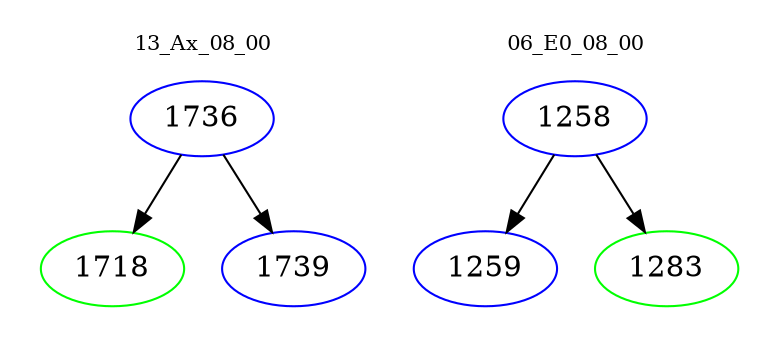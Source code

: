 digraph{
subgraph cluster_0 {
color = white
label = "13_Ax_08_00";
fontsize=10;
T0_1736 [label="1736", color="blue"]
T0_1736 -> T0_1718 [color="black"]
T0_1718 [label="1718", color="green"]
T0_1736 -> T0_1739 [color="black"]
T0_1739 [label="1739", color="blue"]
}
subgraph cluster_1 {
color = white
label = "06_E0_08_00";
fontsize=10;
T1_1258 [label="1258", color="blue"]
T1_1258 -> T1_1259 [color="black"]
T1_1259 [label="1259", color="blue"]
T1_1258 -> T1_1283 [color="black"]
T1_1283 [label="1283", color="green"]
}
}
